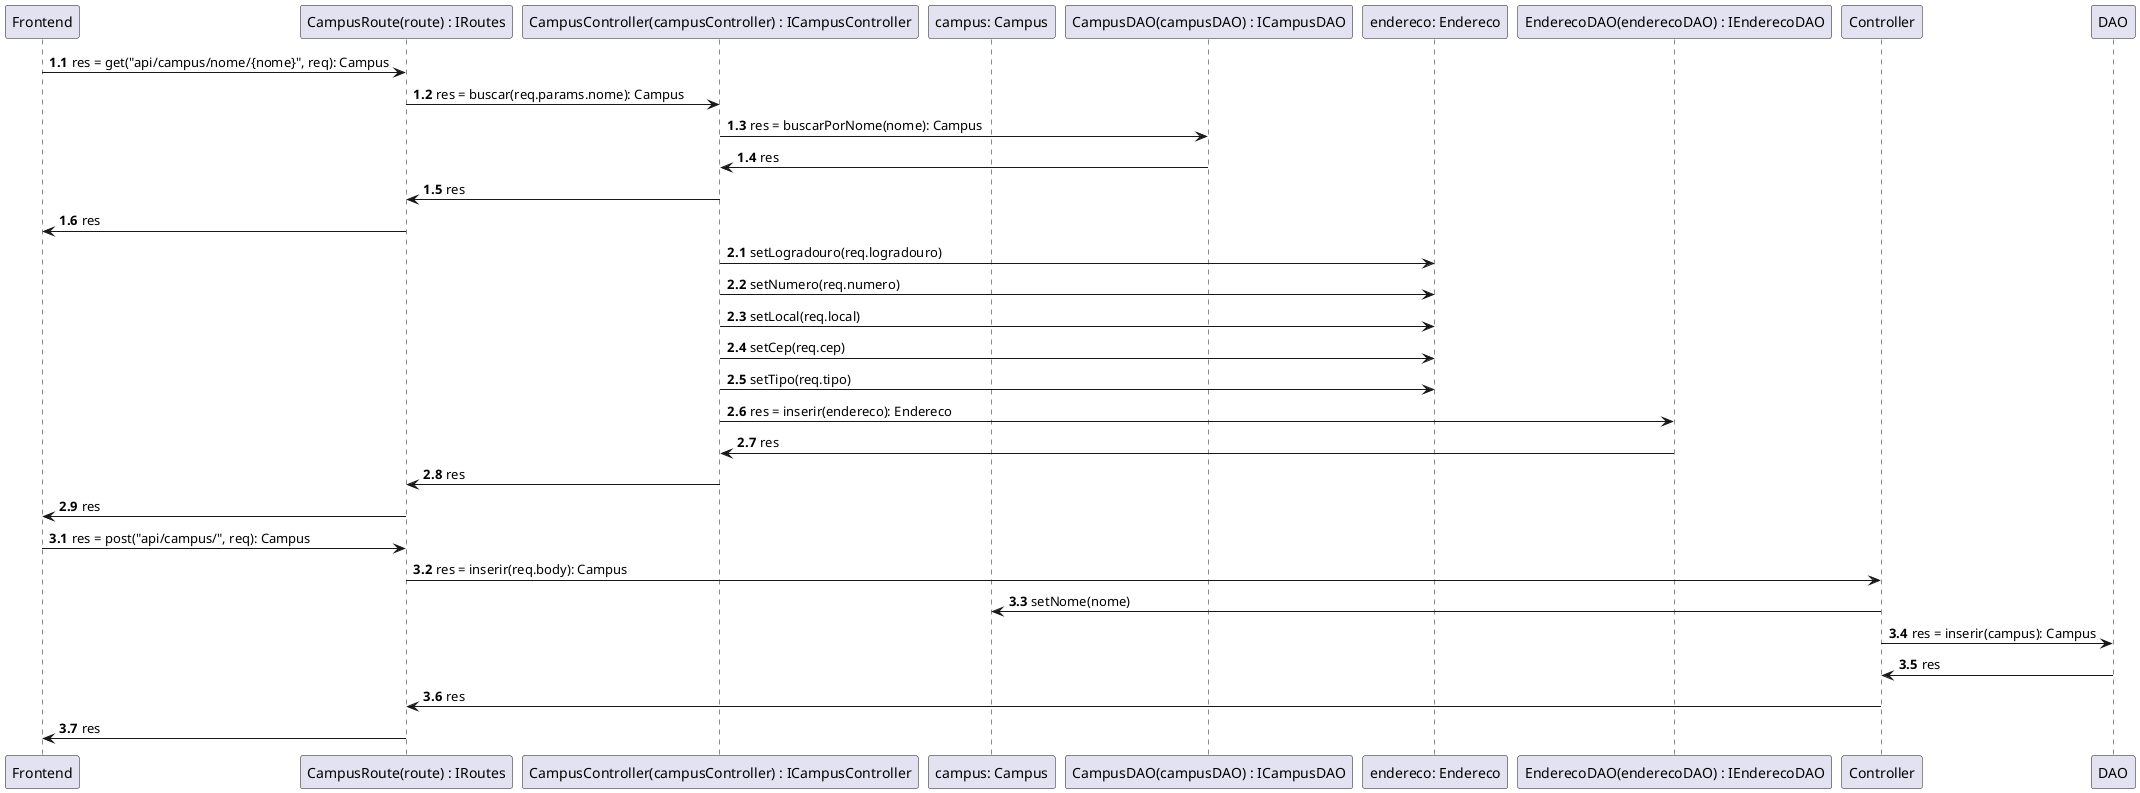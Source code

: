 @startuml Diagrama de Sequencia

participant Frontend as Frontend
participant "CampusRoute(route) : IRoutes" as Routes
participant "CampusController(campusController) : ICampusController" as CampusController
participant "campus: Campus" as Campus
participant "CampusDAO(campusDAO) : ICampusDAO" as CampusDAO
participant "endereco: Endereco" as Endereco
participant "EnderecoDAO(enderecoDAO) : IEnderecoDAO" as EnderecoDAO
autonumber 1.1
' Verificar se campus existe
Frontend->Routes: res = get("api/campus/nome/{nome}", req): Campus
Routes->CampusController: res = buscar(req.params.nome): Campus
CampusController->CampusDAO: res = buscarPorNome(nome): Campus
CampusDAO->CampusController: res
CampusController->Routes: res
Routes->Frontend: res

' Armazenar endereço
autonumber inc A
CampusController->Endereco: setLogradouro(req.logradouro)
CampusController->Endereco: setNumero(req.numero)
CampusController->Endereco: setLocal(req.local)
CampusController->Endereco: setCep(req.cep)
CampusController->Endereco: setTipo(req.tipo)
CampusController->EnderecoDAO: res = inserir(endereco): Endereco
EnderecoDAO->CampusController: res
CampusController->Routes: res
Routes->Frontend: res

autonumber inc A
' Armazenar campus
Frontend->Routes: res = post("api/campus/", req): Campus
Routes->Controller: res = inserir(req.body): Campus
Controller->Campus: setNome(nome)
Controller->DAO: res = inserir(campus): Campus
DAO->Controller: res
Controller->Routes: res
Routes->Frontend: res
